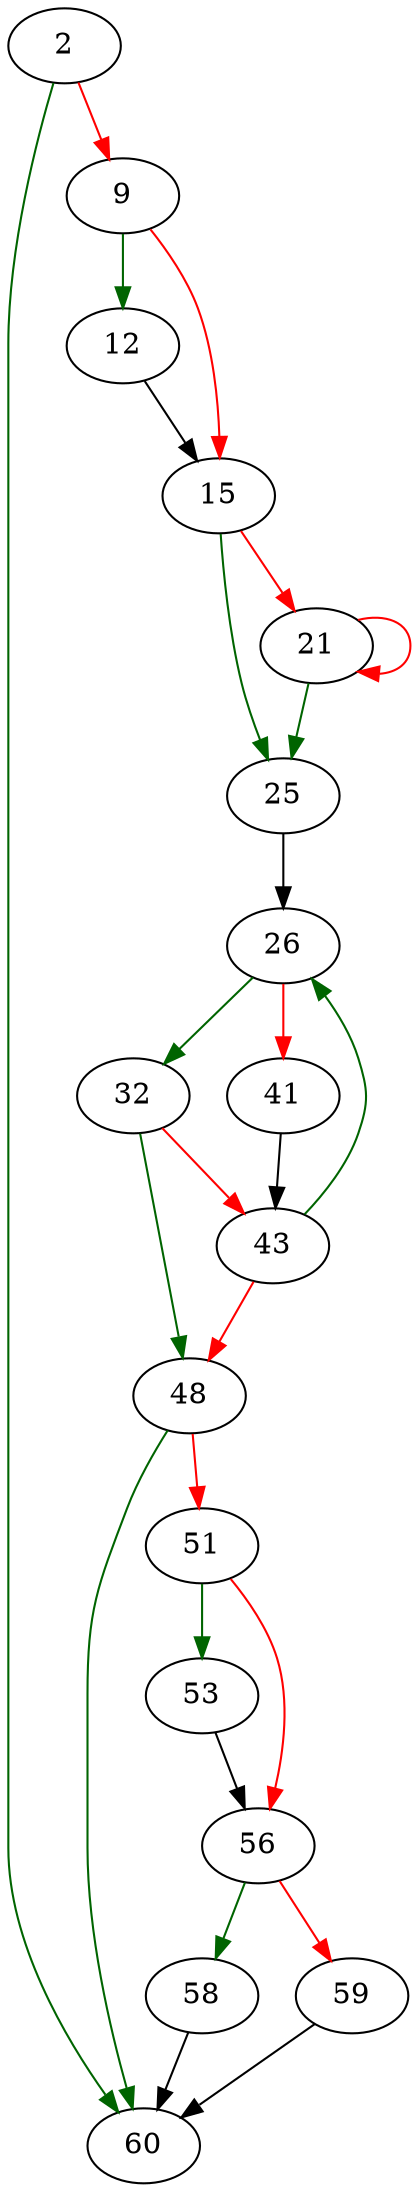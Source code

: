 strict digraph "mp_factor" {
	// Node definitions.
	2 [entry=true];
	60;
	9;
	12;
	15;
	25;
	21;
	26;
	32;
	41;
	48;
	43;
	51;
	53;
	56;
	58;
	59;

	// Edge definitions.
	2 -> 60 [
		color=darkgreen
		cond=true
	];
	2 -> 9 [
		color=red
		cond=false
	];
	9 -> 12 [
		color=darkgreen
		cond=true
	];
	9 -> 15 [
		color=red
		cond=false
	];
	12 -> 15;
	15 -> 25 [
		color=darkgreen
		cond=true
	];
	15 -> 21 [
		color=red
		cond=false
	];
	25 -> 26;
	21 -> 25 [
		color=darkgreen
		cond=true
	];
	21 -> 21 [
		color=red
		cond=false
	];
	26 -> 32 [
		color=darkgreen
		cond=true
	];
	26 -> 41 [
		color=red
		cond=false
	];
	32 -> 48 [
		color=darkgreen
		cond=true
	];
	32 -> 43 [
		color=red
		cond=false
	];
	41 -> 43;
	48 -> 60 [
		color=darkgreen
		cond=true
	];
	48 -> 51 [
		color=red
		cond=false
	];
	43 -> 26 [
		color=darkgreen
		cond=true
	];
	43 -> 48 [
		color=red
		cond=false
	];
	51 -> 53 [
		color=darkgreen
		cond=true
	];
	51 -> 56 [
		color=red
		cond=false
	];
	53 -> 56;
	56 -> 58 [
		color=darkgreen
		cond=true
	];
	56 -> 59 [
		color=red
		cond=false
	];
	58 -> 60;
	59 -> 60;
}